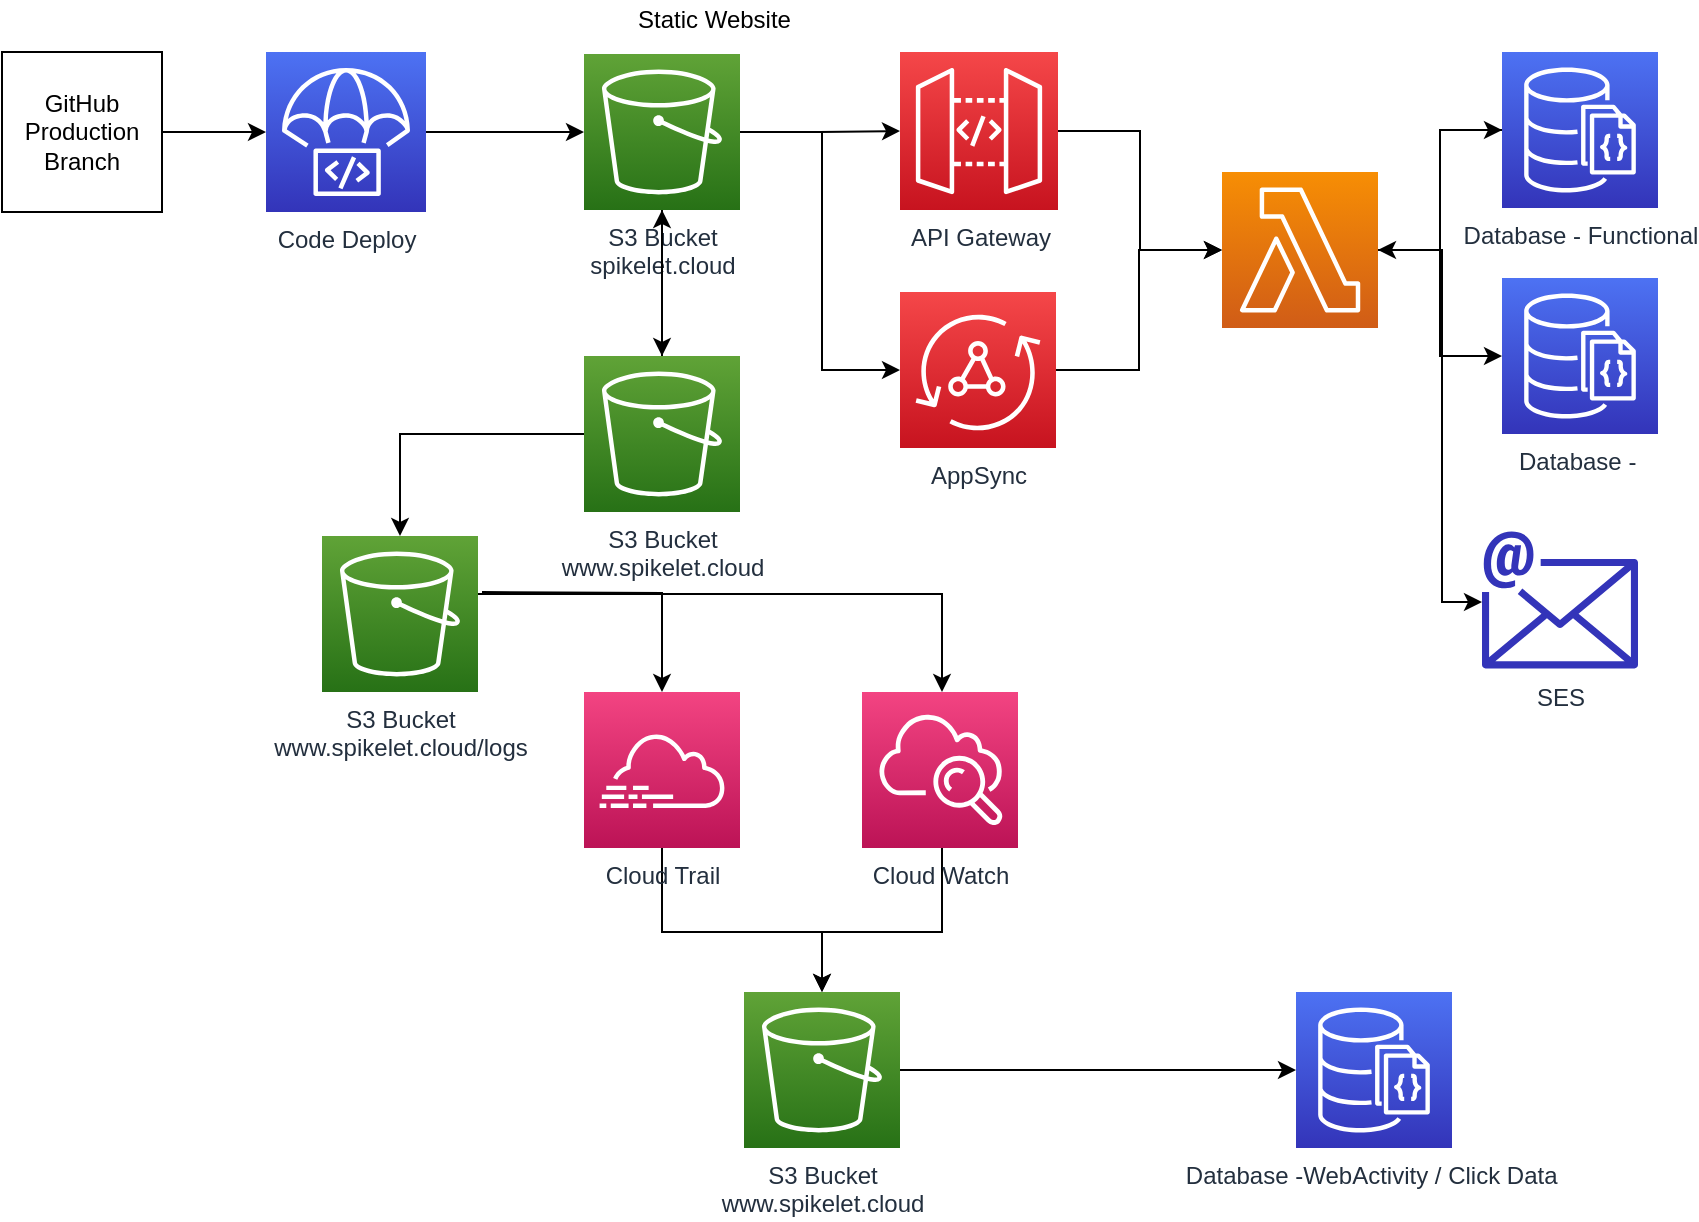 <mxfile type="github" version="10.6.1"><diagram id="sVmPA1wcRhXE0OZBrB0J" name="Page-1"><mxGraphModel grid="1" dx="1515" dy="628" gridSize="10" guides="1" tooltips="1" connect="1" arrows="1" fold="1" page="1" pageScale="1" pageWidth="1400" pageHeight="850" math="0" shadow="0"><root><mxCell id="0" /><mxCell id="1" parent="0" /><mxCell id="kGICSSmO9SuZ_9B1ZZhR-19" parent="1" style="edgeStyle=orthogonalEdgeStyle;rounded=0;orthogonalLoop=1;jettySize=auto;html=1;" edge="1" source="kGICSSmO9SuZ_9B1ZZhR-1" target="kGICSSmO9SuZ_9B1ZZhR-3"><mxGeometry as="geometry" relative="1" /></mxCell><mxCell id="kGICSSmO9SuZ_9B1ZZhR-21" parent="1" style="edgeStyle=orthogonalEdgeStyle;rounded=0;orthogonalLoop=1;jettySize=auto;html=1;" edge="1" source="kGICSSmO9SuZ_9B1ZZhR-1" target="kGICSSmO9SuZ_9B1ZZhR-4"><mxGeometry as="geometry" relative="1"><Array as="points"><mxPoint x="440" y="120" /><mxPoint x="440" y="239" /></Array></mxGeometry></mxCell><mxCell id="kGICSSmO9SuZ_9B1ZZhR-27" parent="1" style="edgeStyle=orthogonalEdgeStyle;rounded=0;orthogonalLoop=1;jettySize=auto;html=1;" edge="1" source="kGICSSmO9SuZ_9B1ZZhR-1" target="kGICSSmO9SuZ_9B1ZZhR-2"><mxGeometry as="geometry" relative="1" /></mxCell><mxCell id="kGICSSmO9SuZ_9B1ZZhR-1" value="S3 Bucket&lt;br&gt;spikelet.cloud&lt;br&gt;" parent="1" style="outlineConnect=0;fontColor=#232F3E;gradientColor=#60A337;gradientDirection=north;fillColor=#277116;strokeColor=#ffffff;dashed=0;verticalLabelPosition=bottom;verticalAlign=top;align=center;html=1;fontSize=12;fontStyle=0;aspect=fixed;shape=mxgraph.aws4.resourceIcon;resIcon=mxgraph.aws4.s3;" vertex="1"><mxGeometry as="geometry" width="78" height="78" x="321" y="81" /></mxCell><mxCell id="kGICSSmO9SuZ_9B1ZZhR-28" parent="1" style="edgeStyle=orthogonalEdgeStyle;rounded=0;orthogonalLoop=1;jettySize=auto;html=1;" edge="1" source="kGICSSmO9SuZ_9B1ZZhR-2" target="kGICSSmO9SuZ_9B1ZZhR-1"><mxGeometry as="geometry" relative="1" /></mxCell><mxCell id="kGICSSmO9SuZ_9B1ZZhR-29" parent="1" style="edgeStyle=orthogonalEdgeStyle;rounded=0;orthogonalLoop=1;jettySize=auto;html=1;" edge="1" target="kGICSSmO9SuZ_9B1ZZhR-5"><mxGeometry as="geometry" relative="1"><mxPoint as="sourcePoint" x="270" y="350" /></mxGeometry></mxCell><mxCell id="kGICSSmO9SuZ_9B1ZZhR-30" parent="1" style="edgeStyle=orthogonalEdgeStyle;rounded=0;orthogonalLoop=1;jettySize=auto;html=1;" edge="1" source="kGICSSmO9SuZ_9B1ZZhR-36" target="kGICSSmO9SuZ_9B1ZZhR-6"><mxGeometry as="geometry" relative="1"><Array as="points"><mxPoint x="500" y="351" /></Array></mxGeometry></mxCell><mxCell id="kGICSSmO9SuZ_9B1ZZhR-37" parent="1" style="edgeStyle=orthogonalEdgeStyle;rounded=0;orthogonalLoop=1;jettySize=auto;html=1;" edge="1" source="kGICSSmO9SuZ_9B1ZZhR-2" target="kGICSSmO9SuZ_9B1ZZhR-36"><mxGeometry as="geometry" relative="1" /></mxCell><mxCell id="kGICSSmO9SuZ_9B1ZZhR-2" value="S3 Bucket&lt;br&gt;www.spikelet.cloud&lt;br&gt;" parent="1" style="outlineConnect=0;fontColor=#232F3E;gradientColor=#60A337;gradientDirection=north;fillColor=#277116;strokeColor=#ffffff;dashed=0;verticalLabelPosition=bottom;verticalAlign=top;align=center;html=1;fontSize=12;fontStyle=0;aspect=fixed;shape=mxgraph.aws4.resourceIcon;resIcon=mxgraph.aws4.s3;" vertex="1"><mxGeometry as="geometry" width="78" height="78" x="321" y="232" /></mxCell><mxCell id="kGICSSmO9SuZ_9B1ZZhR-22" parent="1" style="edgeStyle=orthogonalEdgeStyle;rounded=0;orthogonalLoop=1;jettySize=auto;html=1;" edge="1" source="kGICSSmO9SuZ_9B1ZZhR-3" target="kGICSSmO9SuZ_9B1ZZhR-12"><mxGeometry as="geometry" relative="1" /></mxCell><mxCell id="kGICSSmO9SuZ_9B1ZZhR-3" value="API Gateway" parent="1" style="outlineConnect=0;fontColor=#232F3E;gradientColor=#F54749;gradientDirection=north;fillColor=#C7131F;strokeColor=#ffffff;dashed=0;verticalLabelPosition=bottom;verticalAlign=top;align=center;html=1;fontSize=12;fontStyle=0;aspect=fixed;shape=mxgraph.aws4.resourceIcon;resIcon=mxgraph.aws4.api_gateway;" vertex="1"><mxGeometry as="geometry" width="79" height="79" x="479" y="80" /></mxCell><mxCell id="kGICSSmO9SuZ_9B1ZZhR-23" parent="1" style="edgeStyle=orthogonalEdgeStyle;rounded=0;orthogonalLoop=1;jettySize=auto;html=1;" edge="1" source="kGICSSmO9SuZ_9B1ZZhR-4" target="kGICSSmO9SuZ_9B1ZZhR-12"><mxGeometry as="geometry" relative="1" /></mxCell><mxCell id="kGICSSmO9SuZ_9B1ZZhR-4" value="AppSync" parent="1" style="outlineConnect=0;fontColor=#232F3E;gradientColor=#F54749;gradientDirection=north;fillColor=#C7131F;strokeColor=#ffffff;dashed=0;verticalLabelPosition=bottom;verticalAlign=top;align=center;html=1;fontSize=12;fontStyle=0;aspect=fixed;shape=mxgraph.aws4.resourceIcon;resIcon=mxgraph.aws4.appsync;" vertex="1"><mxGeometry as="geometry" width="78" height="78" x="479" y="200" /></mxCell><mxCell id="kGICSSmO9SuZ_9B1ZZhR-31" parent="1" style="edgeStyle=orthogonalEdgeStyle;rounded=0;orthogonalLoop=1;jettySize=auto;html=1;" edge="1" source="kGICSSmO9SuZ_9B1ZZhR-5" target="kGICSSmO9SuZ_9B1ZZhR-15"><mxGeometry as="geometry" relative="1"><Array as="points"><mxPoint x="360" y="520" /><mxPoint x="440" y="520" /></Array></mxGeometry></mxCell><mxCell id="kGICSSmO9SuZ_9B1ZZhR-5" value="Cloud Trail" parent="1" style="outlineConnect=0;fontColor=#232F3E;gradientColor=#F34482;gradientDirection=north;fillColor=#BC1356;strokeColor=#ffffff;dashed=0;verticalLabelPosition=bottom;verticalAlign=top;align=center;html=1;fontSize=12;fontStyle=0;aspect=fixed;shape=mxgraph.aws4.resourceIcon;resIcon=mxgraph.aws4.cloudtrail;" vertex="1"><mxGeometry as="geometry" width="78" height="78" x="321" y="400" /></mxCell><mxCell id="kGICSSmO9SuZ_9B1ZZhR-32" parent="1" style="edgeStyle=orthogonalEdgeStyle;rounded=0;orthogonalLoop=1;jettySize=auto;html=1;" edge="1" source="kGICSSmO9SuZ_9B1ZZhR-6" target="kGICSSmO9SuZ_9B1ZZhR-15"><mxGeometry as="geometry" relative="1"><Array as="points"><mxPoint x="500" y="520" /><mxPoint x="440" y="520" /></Array></mxGeometry></mxCell><mxCell id="kGICSSmO9SuZ_9B1ZZhR-6" value="Cloud Watch" parent="1" style="outlineConnect=0;fontColor=#232F3E;gradientColor=#F34482;gradientDirection=north;fillColor=#BC1356;strokeColor=#ffffff;dashed=0;verticalLabelPosition=bottom;verticalAlign=top;align=center;html=1;fontSize=12;fontStyle=0;aspect=fixed;shape=mxgraph.aws4.resourceIcon;resIcon=mxgraph.aws4.cloudwatch;" vertex="1"><mxGeometry as="geometry" width="78" height="78" x="460" y="400" /></mxCell><mxCell id="kGICSSmO9SuZ_9B1ZZhR-18" parent="1" style="edgeStyle=orthogonalEdgeStyle;rounded=0;orthogonalLoop=1;jettySize=auto;html=1;" edge="1" source="kGICSSmO9SuZ_9B1ZZhR-7" target="kGICSSmO9SuZ_9B1ZZhR-1"><mxGeometry as="geometry" relative="1" /></mxCell><mxCell id="kGICSSmO9SuZ_9B1ZZhR-7" value="Code Deploy" parent="1" style="outlineConnect=0;fontColor=#232F3E;gradientColor=#4D72F3;gradientDirection=north;fillColor=#3334B9;strokeColor=#ffffff;dashed=0;verticalLabelPosition=bottom;verticalAlign=top;align=center;html=1;fontSize=12;fontStyle=0;aspect=fixed;shape=mxgraph.aws4.resourceIcon;resIcon=mxgraph.aws4.codedeploy;" vertex="1"><mxGeometry as="geometry" width="80" height="80" x="162" y="80" /></mxCell><mxCell id="kGICSSmO9SuZ_9B1ZZhR-35" parent="1" style="edgeStyle=orthogonalEdgeStyle;rounded=0;orthogonalLoop=1;jettySize=auto;html=1;" edge="1" source="kGICSSmO9SuZ_9B1ZZhR-8" target="kGICSSmO9SuZ_9B1ZZhR-12"><mxGeometry as="geometry" relative="1" /></mxCell><mxCell id="kGICSSmO9SuZ_9B1ZZhR-8" value="Database - Functional" parent="1" style="outlineConnect=0;fontColor=#232F3E;gradientColor=#4D72F3;gradientDirection=north;fillColor=#3334B9;strokeColor=#ffffff;dashed=0;verticalLabelPosition=bottom;verticalAlign=top;align=center;html=1;fontSize=12;fontStyle=0;aspect=fixed;shape=mxgraph.aws4.resourceIcon;resIcon=mxgraph.aws4.documentdb_with_mongodb_compatibility;" vertex="1"><mxGeometry as="geometry" width="78" height="78" x="780" y="80" /></mxCell><mxCell id="kGICSSmO9SuZ_9B1ZZhR-9" value="SES" parent="1" style="outlineConnect=0;fontColor=#232F3E;gradientColor=none;fillColor=#3334B9;strokeColor=none;dashed=0;verticalLabelPosition=bottom;verticalAlign=top;align=center;html=1;fontSize=12;fontStyle=0;aspect=fixed;shape=mxgraph.aws4.email;" vertex="1"><mxGeometry as="geometry" width="78" height="69" x="770" y="319.5" /></mxCell><mxCell id="kGICSSmO9SuZ_9B1ZZhR-17" parent="1" style="edgeStyle=orthogonalEdgeStyle;rounded=0;orthogonalLoop=1;jettySize=auto;html=1;" edge="1" source="kGICSSmO9SuZ_9B1ZZhR-10" target="kGICSSmO9SuZ_9B1ZZhR-7"><mxGeometry as="geometry" relative="1" /></mxCell><mxCell id="kGICSSmO9SuZ_9B1ZZhR-10" value="GitHub&lt;br&gt;Production Branch&lt;br&gt;" parent="1" style="whiteSpace=wrap;html=1;aspect=fixed;" vertex="1"><mxGeometry as="geometry" width="80" height="80" x="30" y="80" /></mxCell><mxCell id="kGICSSmO9SuZ_9B1ZZhR-11" value="Static Website&lt;br&gt;" parent="1" style="text;html=1;resizable=0;points=[];autosize=1;align=left;verticalAlign=top;spacingTop=-4;" vertex="1"><mxGeometry as="geometry" width="90" height="20" x="346" y="54" /></mxCell><mxCell id="kGICSSmO9SuZ_9B1ZZhR-24" parent="1" style="edgeStyle=orthogonalEdgeStyle;rounded=0;orthogonalLoop=1;jettySize=auto;html=1;" edge="1" source="kGICSSmO9SuZ_9B1ZZhR-12" target="kGICSSmO9SuZ_9B1ZZhR-8"><mxGeometry as="geometry" relative="1" /></mxCell><mxCell id="kGICSSmO9SuZ_9B1ZZhR-25" parent="1" style="edgeStyle=orthogonalEdgeStyle;rounded=0;orthogonalLoop=1;jettySize=auto;html=1;" edge="1" source="kGICSSmO9SuZ_9B1ZZhR-12" target="kGICSSmO9SuZ_9B1ZZhR-13"><mxGeometry as="geometry" relative="1" /></mxCell><mxCell id="kGICSSmO9SuZ_9B1ZZhR-26" parent="1" style="edgeStyle=orthogonalEdgeStyle;rounded=0;orthogonalLoop=1;jettySize=auto;html=1;" edge="1" source="kGICSSmO9SuZ_9B1ZZhR-12" target="kGICSSmO9SuZ_9B1ZZhR-9"><mxGeometry as="geometry" relative="1"><Array as="points"><mxPoint x="750" y="179" /><mxPoint x="750" y="355" /></Array></mxGeometry></mxCell><mxCell id="kGICSSmO9SuZ_9B1ZZhR-12" value="" parent="1" style="outlineConnect=0;fontColor=#232F3E;gradientColor=#F78E04;gradientDirection=north;fillColor=#D05C17;strokeColor=#ffffff;dashed=0;verticalLabelPosition=bottom;verticalAlign=top;align=center;html=1;fontSize=12;fontStyle=0;aspect=fixed;shape=mxgraph.aws4.resourceIcon;resIcon=mxgraph.aws4.lambda;" vertex="1"><mxGeometry as="geometry" width="78" height="78" x="640" y="140" /></mxCell><mxCell id="kGICSSmO9SuZ_9B1ZZhR-13" value="Database -&amp;nbsp;" parent="1" style="outlineConnect=0;fontColor=#232F3E;gradientColor=#4D72F3;gradientDirection=north;fillColor=#3334B9;strokeColor=#ffffff;dashed=0;verticalLabelPosition=bottom;verticalAlign=top;align=center;html=1;fontSize=12;fontStyle=0;aspect=fixed;shape=mxgraph.aws4.resourceIcon;resIcon=mxgraph.aws4.documentdb_with_mongodb_compatibility;" vertex="1"><mxGeometry as="geometry" width="78" height="78" x="780" y="193" /></mxCell><mxCell id="kGICSSmO9SuZ_9B1ZZhR-14" value="Database -WebActivity / Click Data&amp;nbsp;" parent="1" style="outlineConnect=0;fontColor=#232F3E;gradientColor=#4D72F3;gradientDirection=north;fillColor=#3334B9;strokeColor=#ffffff;dashed=0;verticalLabelPosition=bottom;verticalAlign=top;align=center;html=1;fontSize=12;fontStyle=0;aspect=fixed;shape=mxgraph.aws4.resourceIcon;resIcon=mxgraph.aws4.documentdb_with_mongodb_compatibility;" vertex="1"><mxGeometry as="geometry" width="78" height="78" x="677" y="550" /></mxCell><mxCell id="kGICSSmO9SuZ_9B1ZZhR-33" parent="1" style="edgeStyle=orthogonalEdgeStyle;rounded=0;orthogonalLoop=1;jettySize=auto;html=1;" edge="1" source="kGICSSmO9SuZ_9B1ZZhR-15" target="kGICSSmO9SuZ_9B1ZZhR-14"><mxGeometry as="geometry" relative="1" /></mxCell><mxCell id="kGICSSmO9SuZ_9B1ZZhR-15" value="S3 Bucket&lt;br&gt;www.spikelet.cloud&lt;br&gt;" parent="1" style="outlineConnect=0;fontColor=#232F3E;gradientColor=#60A337;gradientDirection=north;fillColor=#277116;strokeColor=#ffffff;dashed=0;verticalLabelPosition=bottom;verticalAlign=top;align=center;html=1;fontSize=12;fontStyle=0;aspect=fixed;shape=mxgraph.aws4.resourceIcon;resIcon=mxgraph.aws4.s3;" vertex="1"><mxGeometry as="geometry" width="78" height="78" x="401" y="550" /></mxCell><mxCell id="kGICSSmO9SuZ_9B1ZZhR-36" value="S3 Bucket&lt;br&gt;www.spikelet.cloud/logs&lt;br&gt;" parent="1" style="outlineConnect=0;fontColor=#232F3E;gradientColor=#60A337;gradientDirection=north;fillColor=#277116;strokeColor=#ffffff;dashed=0;verticalLabelPosition=bottom;verticalAlign=top;align=center;html=1;fontSize=12;fontStyle=0;aspect=fixed;shape=mxgraph.aws4.resourceIcon;resIcon=mxgraph.aws4.s3;" vertex="1"><mxGeometry as="geometry" width="78" height="78" x="190" y="322" /></mxCell></root></mxGraphModel></diagram></mxfile>